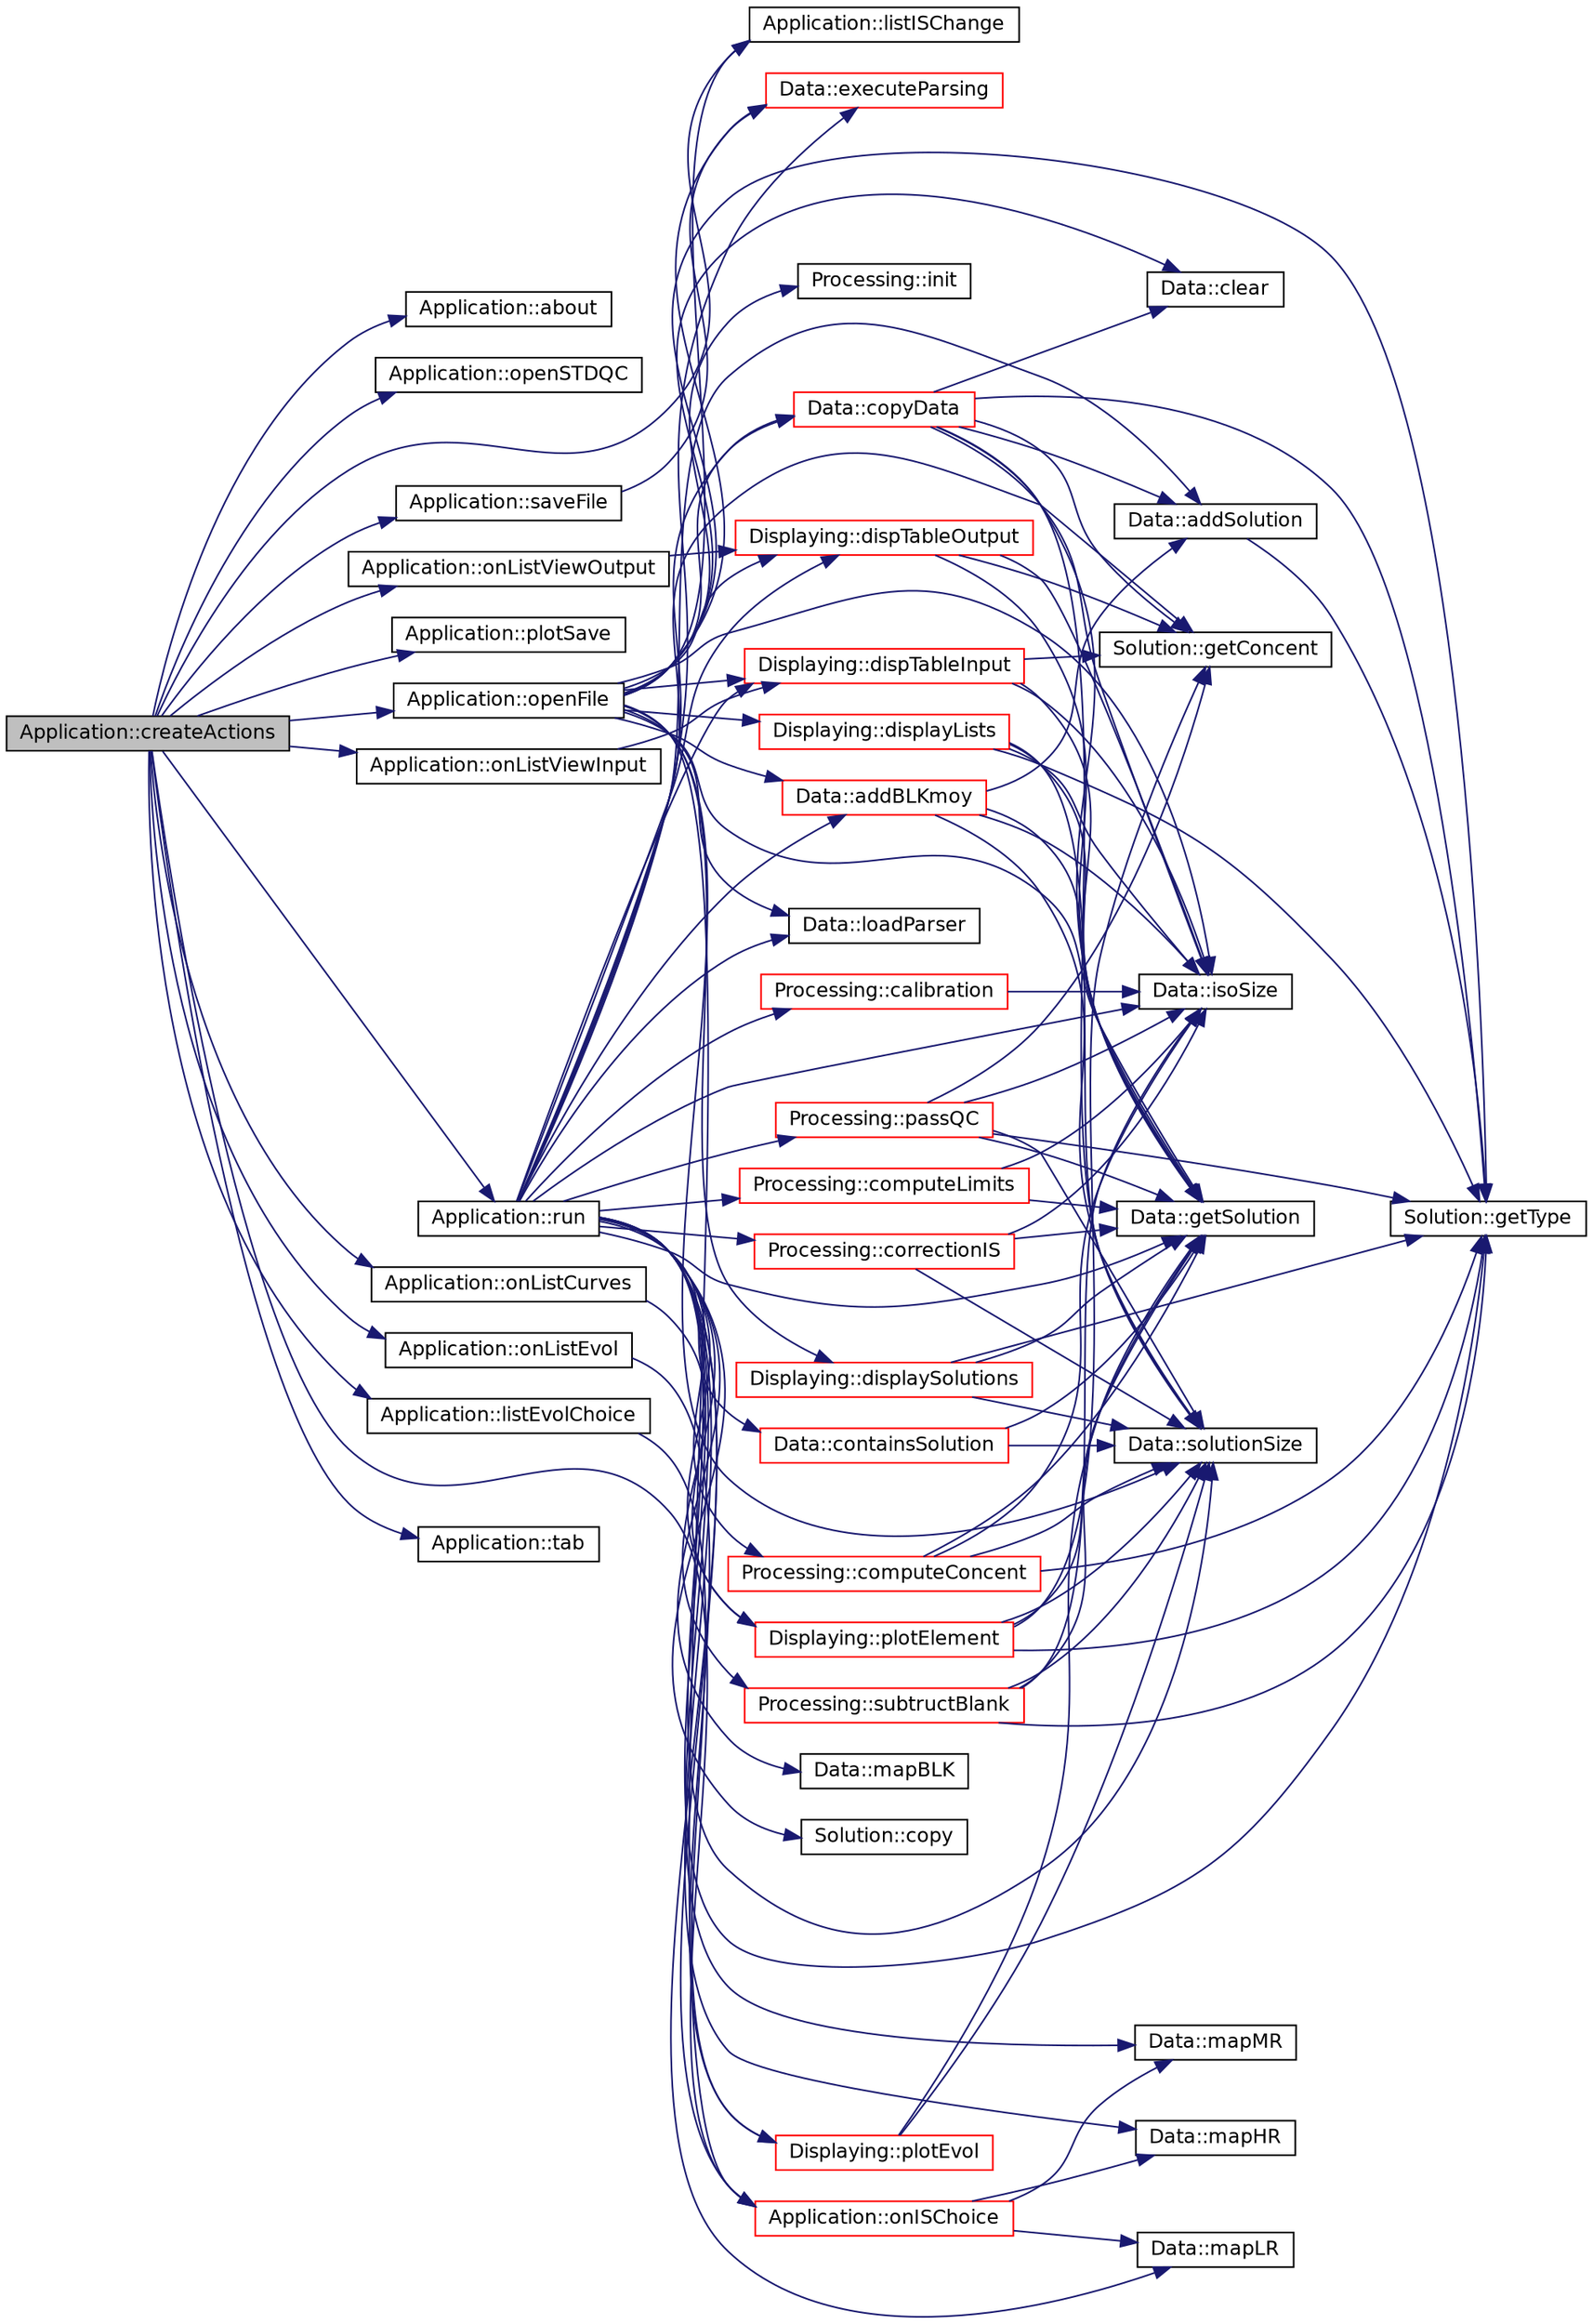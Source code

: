 digraph "Application::createActions"
{
 // INTERACTIVE_SVG=YES
  edge [fontname="Helvetica",fontsize="12",labelfontname="Helvetica",labelfontsize="12"];
  node [fontname="Helvetica",fontsize="12",shape=record];
  rankdir="LR";
  Node1 [label="Application::createActions",height=0.2,width=0.4,color="black", fillcolor="grey75", style="filled" fontcolor="black"];
  Node1 -> Node2 [color="midnightblue",fontsize="12",style="solid",fontname="Helvetica"];
  Node2 [label="Application::about",height=0.2,width=0.4,color="black", fillcolor="white", style="filled",URL="$a00001.html#a56af8ea9b34be4e267227d7abaf21a3f",tooltip="Slot of clicking on about button. "];
  Node1 -> Node3 [color="midnightblue",fontsize="12",style="solid",fontname="Helvetica"];
  Node3 [label="Application::openSTDQC",height=0.2,width=0.4,color="black", fillcolor="white", style="filled",URL="$a00001.html#a09fe4d73dbe2cf416979ee1abc56ac1a",tooltip="Slot of clicking on open QC-STD file button. "];
  Node1 -> Node4 [color="midnightblue",fontsize="12",style="solid",fontname="Helvetica"];
  Node4 [label="Application::openFile",height=0.2,width=0.4,color="black", fillcolor="white", style="filled",URL="$a00001.html#ab7f9356b1eaa23c179500675d92a49d5",tooltip="Slot of clicking on open data file button. "];
  Node4 -> Node5 [color="midnightblue",fontsize="12",style="solid",fontname="Helvetica"];
  Node5 [label="Data::clear",height=0.2,width=0.4,color="black", fillcolor="white", style="filled",URL="$a00002.html#a44b749f64ffa35e034f9503fdec4917e",tooltip="Clears data contain. "];
  Node4 -> Node6 [color="midnightblue",fontsize="12",style="solid",fontname="Helvetica"];
  Node6 [label="Data::loadParser",height=0.2,width=0.4,color="black", fillcolor="white", style="filled",URL="$a00002.html#ab93d5c2184e3e548e970506dddfcb9eb",tooltip="Loads a specific parser used to proceed the Data. "];
  Node4 -> Node7 [color="midnightblue",fontsize="12",style="solid",fontname="Helvetica"];
  Node7 [label="Data::executeParsing",height=0.2,width=0.4,color="red", fillcolor="white", style="filled",URL="$a00002.html#a45e4e0eb52a1bcf3b2bdbd689fbd028a"];
  Node4 -> Node8 [color="midnightblue",fontsize="12",style="solid",fontname="Helvetica"];
  Node8 [label="Data::copyData",height=0.2,width=0.4,color="red", fillcolor="white", style="filled",URL="$a00002.html#a6fc1d983c7fa16eebd0d0b12cb505a30",tooltip="Copies data contain from the given parameter. "];
  Node8 -> Node5 [color="midnightblue",fontsize="12",style="solid",fontname="Helvetica"];
  Node8 -> Node9 [color="midnightblue",fontsize="12",style="solid",fontname="Helvetica"];
  Node9 [label="Data::isoSize",height=0.2,width=0.4,color="black", fillcolor="white", style="filled",URL="$a00002.html#acd1f2adc01b25ef7bded9b6d2b331278",tooltip="Gets the Number of elements. "];
  Node8 -> Node10 [color="midnightblue",fontsize="12",style="solid",fontname="Helvetica"];
  Node10 [label="Data::solutionSize",height=0.2,width=0.4,color="black", fillcolor="white", style="filled",URL="$a00002.html#a84179b0c71fb3e69cfa177e92004ee79",tooltip="Gets the Number of Solutions. "];
  Node8 -> Node11 [color="midnightblue",fontsize="12",style="solid",fontname="Helvetica"];
  Node11 [label="Data::addSolution",height=0.2,width=0.4,color="black", fillcolor="white", style="filled",URL="$a00002.html#a7f13913683ead8b0702121ac494f1598",tooltip="Add a solution to the data set. "];
  Node11 -> Node12 [color="midnightblue",fontsize="12",style="solid",fontname="Helvetica"];
  Node12 [label="Solution::getType",height=0.2,width=0.4,color="black", fillcolor="white", style="filled",URL="$a00014.html#a7e480d4e590046701d82e74491ff944a",tooltip="Gets type of the solution. "];
  Node8 -> Node13 [color="midnightblue",fontsize="12",style="solid",fontname="Helvetica"];
  Node13 [label="Data::getSolution",height=0.2,width=0.4,color="black", fillcolor="white", style="filled",URL="$a00002.html#a7b1a07606090591e7fffb48be72bd734",tooltip="Gets a solution identified by its Id. "];
  Node8 -> Node12 [color="midnightblue",fontsize="12",style="solid",fontname="Helvetica"];
  Node8 -> Node14 [color="midnightblue",fontsize="12",style="solid",fontname="Helvetica"];
  Node14 [label="Solution::getConcent",height=0.2,width=0.4,color="black", fillcolor="white", style="filled",URL="$a00014.html#af9f7e1dfafa0cd431387737664e3ac7e",tooltip="Gets Concentration. "];
  Node4 -> Node15 [color="midnightblue",fontsize="12",style="solid",fontname="Helvetica"];
  Node15 [label="Processing::init",height=0.2,width=0.4,color="black", fillcolor="white", style="filled",URL="$a00011.html#a32858e1454e64b27cce64ef1d4fa2f39",tooltip="Initializes Processing contain. "];
  Node4 -> Node9 [color="midnightblue",fontsize="12",style="solid",fontname="Helvetica"];
  Node4 -> Node16 [color="midnightblue",fontsize="12",style="solid",fontname="Helvetica"];
  Node16 [label="Displaying::dispTableInput",height=0.2,width=0.4,color="red", fillcolor="white", style="filled",URL="$a00003.html#a30730fad4ea063bd1a253de59a279ecc",tooltip="displays input data on the input Table "];
  Node16 -> Node9 [color="midnightblue",fontsize="12",style="solid",fontname="Helvetica"];
  Node16 -> Node13 [color="midnightblue",fontsize="12",style="solid",fontname="Helvetica"];
  Node16 -> Node14 [color="midnightblue",fontsize="12",style="solid",fontname="Helvetica"];
  Node4 -> Node17 [color="midnightblue",fontsize="12",style="solid",fontname="Helvetica"];
  Node17 [label="Displaying::dispTableOutput",height=0.2,width=0.4,color="red", fillcolor="white", style="filled",URL="$a00003.html#a773c819165ab712b4fd073ddddcd8695",tooltip="display output data on the output Table "];
  Node17 -> Node9 [color="midnightblue",fontsize="12",style="solid",fontname="Helvetica"];
  Node17 -> Node13 [color="midnightblue",fontsize="12",style="solid",fontname="Helvetica"];
  Node17 -> Node14 [color="midnightblue",fontsize="12",style="solid",fontname="Helvetica"];
  Node4 -> Node18 [color="midnightblue",fontsize="12",style="solid",fontname="Helvetica"];
  Node18 [label="Displaying::displayLists",height=0.2,width=0.4,color="red", fillcolor="white", style="filled",URL="$a00003.html#a5948e8f752a67b250665cee57abdadb2",tooltip="Generates lists : of Elements, HR-MR-LR Elements and Blanks. "];
  Node18 -> Node9 [color="midnightblue",fontsize="12",style="solid",fontname="Helvetica"];
  Node18 -> Node10 [color="midnightblue",fontsize="12",style="solid",fontname="Helvetica"];
  Node18 -> Node13 [color="midnightblue",fontsize="12",style="solid",fontname="Helvetica"];
  Node18 -> Node12 [color="midnightblue",fontsize="12",style="solid",fontname="Helvetica"];
  Node4 -> Node19 [color="midnightblue",fontsize="12",style="solid",fontname="Helvetica"];
  Node19 [label="Displaying::displaySolutions",height=0.2,width=0.4,color="red", fillcolor="white", style="filled",URL="$a00003.html#a5a779d21b88a5d08e8989d401acad7b8",tooltip="Generates list of solutions. "];
  Node19 -> Node10 [color="midnightblue",fontsize="12",style="solid",fontname="Helvetica"];
  Node19 -> Node13 [color="midnightblue",fontsize="12",style="solid",fontname="Helvetica"];
  Node19 -> Node12 [color="midnightblue",fontsize="12",style="solid",fontname="Helvetica"];
  Node4 -> Node10 [color="midnightblue",fontsize="12",style="solid",fontname="Helvetica"];
  Node4 -> Node13 [color="midnightblue",fontsize="12",style="solid",fontname="Helvetica"];
  Node4 -> Node12 [color="midnightblue",fontsize="12",style="solid",fontname="Helvetica"];
  Node4 -> Node20 [color="midnightblue",fontsize="12",style="solid",fontname="Helvetica"];
  Node20 [label="Data::addBLKmoy",height=0.2,width=0.4,color="red", fillcolor="white", style="filled",URL="$a00002.html#a6ff99fcec4f0387958fff773969de591",tooltip="Adds a calculated Blank Solution. "];
  Node20 -> Node11 [color="midnightblue",fontsize="12",style="solid",fontname="Helvetica"];
  Node20 -> Node9 [color="midnightblue",fontsize="12",style="solid",fontname="Helvetica"];
  Node20 -> Node10 [color="midnightblue",fontsize="12",style="solid",fontname="Helvetica"];
  Node20 -> Node13 [color="midnightblue",fontsize="12",style="solid",fontname="Helvetica"];
  Node4 -> Node21 [color="midnightblue",fontsize="12",style="solid",fontname="Helvetica"];
  Node21 [label="Application::listISChange",height=0.2,width=0.4,color="black", fillcolor="white", style="filled",URL="$a00001.html#a4d6d25052b873ecee1553e83881a7fca",tooltip="Slot to change Internal standards selection. "];
  Node4 -> Node22 [color="midnightblue",fontsize="12",style="solid",fontname="Helvetica"];
  Node22 [label="Application::onISChoice",height=0.2,width=0.4,color="red", fillcolor="white", style="filled",URL="$a00001.html#a9c0b6e60ede4b6f2c60abe874f351994",tooltip="Slot of choosing Internal standard plot plot to diplay. "];
  Node22 -> Node23 [color="midnightblue",fontsize="12",style="solid",fontname="Helvetica"];
  Node23 [label="Data::mapLR",height=0.2,width=0.4,color="black", fillcolor="white", style="filled",URL="$a00002.html#a417cbf208ccd4334f89ea5f46a2c133e",tooltip="Gets the mapping from LR elements list to all elements list. "];
  Node22 -> Node24 [color="midnightblue",fontsize="12",style="solid",fontname="Helvetica"];
  Node24 [label="Data::mapMR",height=0.2,width=0.4,color="black", fillcolor="white", style="filled",URL="$a00002.html#a95e9b3b50f8fff2e29c77ef61d28e115",tooltip="Gets the mapping from MR elements list to all elements list. "];
  Node22 -> Node25 [color="midnightblue",fontsize="12",style="solid",fontname="Helvetica"];
  Node25 [label="Data::mapHR",height=0.2,width=0.4,color="black", fillcolor="white", style="filled",URL="$a00002.html#a173a52935021e359de8b33ad8c2c0b6a",tooltip="Gets the mapping from HR elements list to all elements list. "];
  Node1 -> Node26 [color="midnightblue",fontsize="12",style="solid",fontname="Helvetica"];
  Node26 [label="Application::plotSave",height=0.2,width=0.4,color="black", fillcolor="white", style="filled",URL="$a00001.html#a61e6e071e10317692e3464a44fea9b4e",tooltip="Slot of clicking on save plots button. "];
  Node1 -> Node27 [color="midnightblue",fontsize="12",style="solid",fontname="Helvetica"];
  Node27 [label="Application::saveFile",height=0.2,width=0.4,color="black", fillcolor="white", style="filled",URL="$a00001.html#ac44667af46d1e4888f05cab6407ba541",tooltip="Slot of clicking on save output button. "];
  Node27 -> Node7 [color="midnightblue",fontsize="12",style="solid",fontname="Helvetica"];
  Node1 -> Node28 [color="midnightblue",fontsize="12",style="solid",fontname="Helvetica"];
  Node28 [label="Application::run",height=0.2,width=0.4,color="black", fillcolor="white", style="filled",URL="$a00001.html#a68965449404743bf1add056784d6cf81",tooltip="Slot of clicking on proceed button. "];
  Node28 -> Node6 [color="midnightblue",fontsize="12",style="solid",fontname="Helvetica"];
  Node28 -> Node7 [color="midnightblue",fontsize="12",style="solid",fontname="Helvetica"];
  Node28 -> Node23 [color="midnightblue",fontsize="12",style="solid",fontname="Helvetica"];
  Node28 -> Node24 [color="midnightblue",fontsize="12",style="solid",fontname="Helvetica"];
  Node28 -> Node25 [color="midnightblue",fontsize="12",style="solid",fontname="Helvetica"];
  Node28 -> Node8 [color="midnightblue",fontsize="12",style="solid",fontname="Helvetica"];
  Node28 -> Node29 [color="midnightblue",fontsize="12",style="solid",fontname="Helvetica"];
  Node29 [label="Processing::correctionIS",height=0.2,width=0.4,color="red", fillcolor="white", style="filled",URL="$a00011.html#aa96b9a34a756e39a01581416199328d3",tooltip="Applies Internal Standard Correction. "];
  Node29 -> Node10 [color="midnightblue",fontsize="12",style="solid",fontname="Helvetica"];
  Node29 -> Node13 [color="midnightblue",fontsize="12",style="solid",fontname="Helvetica"];
  Node29 -> Node9 [color="midnightblue",fontsize="12",style="solid",fontname="Helvetica"];
  Node28 -> Node30 [color="midnightblue",fontsize="12",style="solid",fontname="Helvetica"];
  Node30 [label="Data::mapBLK",height=0.2,width=0.4,color="black", fillcolor="white", style="filled",URL="$a00002.html#a1dc68fd430aa57511027d2d5da3716d9",tooltip="Gets the mapping from BLK list to Solutions list. "];
  Node28 -> Node31 [color="midnightblue",fontsize="12",style="solid",fontname="Helvetica"];
  Node31 [label="Processing::subtructBlank",height=0.2,width=0.4,color="red", fillcolor="white", style="filled",URL="$a00011.html#a409d37b18750104739ee43e169371a0b",tooltip="Applies Blank Substraction. "];
  Node31 -> Node9 [color="midnightblue",fontsize="12",style="solid",fontname="Helvetica"];
  Node31 -> Node13 [color="midnightblue",fontsize="12",style="solid",fontname="Helvetica"];
  Node31 -> Node10 [color="midnightblue",fontsize="12",style="solid",fontname="Helvetica"];
  Node31 -> Node12 [color="midnightblue",fontsize="12",style="solid",fontname="Helvetica"];
  Node28 -> Node10 [color="midnightblue",fontsize="12",style="solid",fontname="Helvetica"];
  Node28 -> Node13 [color="midnightblue",fontsize="12",style="solid",fontname="Helvetica"];
  Node28 -> Node12 [color="midnightblue",fontsize="12",style="solid",fontname="Helvetica"];
  Node28 -> Node20 [color="midnightblue",fontsize="12",style="solid",fontname="Helvetica"];
  Node28 -> Node32 [color="midnightblue",fontsize="12",style="solid",fontname="Helvetica"];
  Node32 [label="Data::containsSolution",height=0.2,width=0.4,color="red", fillcolor="white", style="filled",URL="$a00002.html#a735dfe532fe9312409a554618267ae35",tooltip="Return the id of first occurence of a solution with the given name or -1. "];
  Node32 -> Node10 [color="midnightblue",fontsize="12",style="solid",fontname="Helvetica"];
  Node32 -> Node13 [color="midnightblue",fontsize="12",style="solid",fontname="Helvetica"];
  Node28 -> Node11 [color="midnightblue",fontsize="12",style="solid",fontname="Helvetica"];
  Node28 -> Node33 [color="midnightblue",fontsize="12",style="solid",fontname="Helvetica"];
  Node33 [label="Solution::copy",height=0.2,width=0.4,color="black", fillcolor="white", style="filled",URL="$a00014.html#a3cb9b6ba7e4a50808cb8b2571c3871c7",tooltip="Create a copy of this. "];
  Node28 -> Node34 [color="midnightblue",fontsize="12",style="solid",fontname="Helvetica"];
  Node34 [label="Processing::calibration",height=0.2,width=0.4,color="red", fillcolor="white", style="filled",URL="$a00011.html#aab8fde82e21bbe6c59a743bac8480c49",tooltip="Computes calibration lines. "];
  Node34 -> Node9 [color="midnightblue",fontsize="12",style="solid",fontname="Helvetica"];
  Node28 -> Node35 [color="midnightblue",fontsize="12",style="solid",fontname="Helvetica"];
  Node35 [label="Processing::computeConcent",height=0.2,width=0.4,color="red", fillcolor="white", style="filled",URL="$a00011.html#ac0d956c3e8bdbc42a3b24975b25c6dfd",tooltip="Computes concentrations on data container. "];
  Node35 -> Node10 [color="midnightblue",fontsize="12",style="solid",fontname="Helvetica"];
  Node35 -> Node13 [color="midnightblue",fontsize="12",style="solid",fontname="Helvetica"];
  Node35 -> Node12 [color="midnightblue",fontsize="12",style="solid",fontname="Helvetica"];
  Node35 -> Node9 [color="midnightblue",fontsize="12",style="solid",fontname="Helvetica"];
  Node28 -> Node36 [color="midnightblue",fontsize="12",style="solid",fontname="Helvetica"];
  Node36 [label="Processing::computeLimits",height=0.2,width=0.4,color="red", fillcolor="white", style="filled",URL="$a00011.html#ac6f31cca949dba1d4aa18b746311dd2f",tooltip="Computes limits - of detection (LOD), of Quantification (LOQ) "];
  Node36 -> Node9 [color="midnightblue",fontsize="12",style="solid",fontname="Helvetica"];
  Node36 -> Node13 [color="midnightblue",fontsize="12",style="solid",fontname="Helvetica"];
  Node28 -> Node37 [color="midnightblue",fontsize="12",style="solid",fontname="Helvetica"];
  Node37 [label="Processing::passQC",height=0.2,width=0.4,color="red", fillcolor="white", style="filled",URL="$a00011.html#a092b32603577be8f4482f2d5d5f7ff30",tooltip="Quality control after data processing. "];
  Node37 -> Node10 [color="midnightblue",fontsize="12",style="solid",fontname="Helvetica"];
  Node37 -> Node13 [color="midnightblue",fontsize="12",style="solid",fontname="Helvetica"];
  Node37 -> Node12 [color="midnightblue",fontsize="12",style="solid",fontname="Helvetica"];
  Node37 -> Node9 [color="midnightblue",fontsize="12",style="solid",fontname="Helvetica"];
  Node37 -> Node14 [color="midnightblue",fontsize="12",style="solid",fontname="Helvetica"];
  Node28 -> Node9 [color="midnightblue",fontsize="12",style="solid",fontname="Helvetica"];
  Node28 -> Node14 [color="midnightblue",fontsize="12",style="solid",fontname="Helvetica"];
  Node28 -> Node22 [color="midnightblue",fontsize="12",style="solid",fontname="Helvetica"];
  Node28 -> Node38 [color="midnightblue",fontsize="12",style="solid",fontname="Helvetica"];
  Node38 [label="Displaying::plotElement",height=0.2,width=0.4,color="red", fillcolor="white", style="filled",URL="$a00003.html#a2eb8d02c398ddd7708260ec230ceafcc",tooltip="Plots Calibration curves. "];
  Node38 -> Node10 [color="midnightblue",fontsize="12",style="solid",fontname="Helvetica"];
  Node38 -> Node13 [color="midnightblue",fontsize="12",style="solid",fontname="Helvetica"];
  Node38 -> Node12 [color="midnightblue",fontsize="12",style="solid",fontname="Helvetica"];
  Node38 -> Node14 [color="midnightblue",fontsize="12",style="solid",fontname="Helvetica"];
  Node28 -> Node17 [color="midnightblue",fontsize="12",style="solid",fontname="Helvetica"];
  Node28 -> Node16 [color="midnightblue",fontsize="12",style="solid",fontname="Helvetica"];
  Node1 -> Node39 [color="midnightblue",fontsize="12",style="solid",fontname="Helvetica"];
  Node39 [label="Application::onListViewInput",height=0.2,width=0.4,color="black", fillcolor="white", style="filled",URL="$a00001.html#a046e614292cb3c01bf90568dbde70d0c",tooltip="Slot of clicking on Solutions list in input data view. "];
  Node39 -> Node16 [color="midnightblue",fontsize="12",style="solid",fontname="Helvetica"];
  Node1 -> Node40 [color="midnightblue",fontsize="12",style="solid",fontname="Helvetica"];
  Node40 [label="Application::onListViewOutput",height=0.2,width=0.4,color="black", fillcolor="white", style="filled",URL="$a00001.html#a8123f70b34dd0f69ba8ba756e23c0ce0",tooltip="Slot of clicking on Solutions list in output data view. "];
  Node40 -> Node17 [color="midnightblue",fontsize="12",style="solid",fontname="Helvetica"];
  Node1 -> Node41 [color="midnightblue",fontsize="12",style="solid",fontname="Helvetica"];
  Node41 [label="Application::onListCurves",height=0.2,width=0.4,color="black", fillcolor="white", style="filled",URL="$a00001.html#a4c314b290d0ecc615133d5bf6799b710",tooltip="Slot of clicking on Elements list in Calibration curve view. "];
  Node41 -> Node38 [color="midnightblue",fontsize="12",style="solid",fontname="Helvetica"];
  Node1 -> Node42 [color="midnightblue",fontsize="12",style="solid",fontname="Helvetica"];
  Node42 [label="Application::onListEvol",height=0.2,width=0.4,color="black", fillcolor="white", style="filled",URL="$a00001.html#a782111e122dd130f507d3fcf4cf3799f",tooltip="Slot of clicking on Elements list in Evolution curve view. "];
  Node42 -> Node43 [color="midnightblue",fontsize="12",style="solid",fontname="Helvetica"];
  Node43 [label="Displaying::plotEvol",height=0.2,width=0.4,color="red", fillcolor="white", style="filled",URL="$a00003.html#a5b87ca7ad17830b56f9609f54991dd77",tooltip="Plots Evolution curve. "];
  Node43 -> Node10 [color="midnightblue",fontsize="12",style="solid",fontname="Helvetica"];
  Node43 -> Node13 [color="midnightblue",fontsize="12",style="solid",fontname="Helvetica"];
  Node1 -> Node22 [color="midnightblue",fontsize="12",style="solid",fontname="Helvetica"];
  Node1 -> Node21 [color="midnightblue",fontsize="12",style="solid",fontname="Helvetica"];
  Node1 -> Node44 [color="midnightblue",fontsize="12",style="solid",fontname="Helvetica"];
  Node44 [label="Application::listEvolChoice",height=0.2,width=0.4,color="black", fillcolor="white", style="filled",URL="$a00001.html#aed862c3c1e225b452efec5af99221025",tooltip="Slot of choosing the evolution plot to diplay. "];
  Node44 -> Node43 [color="midnightblue",fontsize="12",style="solid",fontname="Helvetica"];
  Node1 -> Node45 [color="midnightblue",fontsize="12",style="solid",fontname="Helvetica"];
  Node45 [label="Application::tab",height=0.2,width=0.4,color="black", fillcolor="white", style="filled",URL="$a00001.html#a6aeb1cc04b171c4578d36c49beb87844",tooltip="Slot of tab change. "];
}
